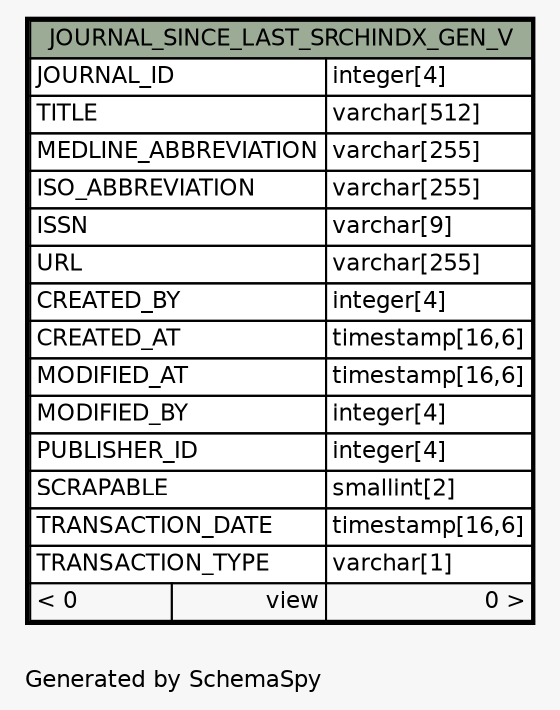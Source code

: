 // dot 2.38.0 on Windows 10 10.0
// SchemaSpy rev Unknown
digraph "oneDegreeRelationshipsDiagram" {
  graph [
    rankdir="RL"
    bgcolor="#f7f7f7"
    label="\nGenerated by SchemaSpy"
    labeljust="l"
    nodesep="0.18"
    ranksep="0.46"
    fontname="Helvetica"
    fontsize="11"
  ];
  node [
    fontname="Helvetica"
    fontsize="11"
    shape="plaintext"
  ];
  edge [
    arrowsize="0.8"
  ];
  "JOURNAL_SINCE_LAST_SRCHINDX_GEN_V" [
    label=<
    <TABLE BORDER="2" CELLBORDER="1" CELLSPACING="0" BGCOLOR="#ffffff">
      <TR><TD COLSPAN="3" BGCOLOR="#9bab96" ALIGN="CENTER">JOURNAL_SINCE_LAST_SRCHINDX_GEN_V</TD></TR>
      <TR><TD PORT="JOURNAL_ID" COLSPAN="2" ALIGN="LEFT">JOURNAL_ID</TD><TD PORT="JOURNAL_ID.type" ALIGN="LEFT">integer[4]</TD></TR>
      <TR><TD PORT="TITLE" COLSPAN="2" ALIGN="LEFT">TITLE</TD><TD PORT="TITLE.type" ALIGN="LEFT">varchar[512]</TD></TR>
      <TR><TD PORT="MEDLINE_ABBREVIATION" COLSPAN="2" ALIGN="LEFT">MEDLINE_ABBREVIATION</TD><TD PORT="MEDLINE_ABBREVIATION.type" ALIGN="LEFT">varchar[255]</TD></TR>
      <TR><TD PORT="ISO_ABBREVIATION" COLSPAN="2" ALIGN="LEFT">ISO_ABBREVIATION</TD><TD PORT="ISO_ABBREVIATION.type" ALIGN="LEFT">varchar[255]</TD></TR>
      <TR><TD PORT="ISSN" COLSPAN="2" ALIGN="LEFT">ISSN</TD><TD PORT="ISSN.type" ALIGN="LEFT">varchar[9]</TD></TR>
      <TR><TD PORT="URL" COLSPAN="2" ALIGN="LEFT">URL</TD><TD PORT="URL.type" ALIGN="LEFT">varchar[255]</TD></TR>
      <TR><TD PORT="CREATED_BY" COLSPAN="2" ALIGN="LEFT">CREATED_BY</TD><TD PORT="CREATED_BY.type" ALIGN="LEFT">integer[4]</TD></TR>
      <TR><TD PORT="CREATED_AT" COLSPAN="2" ALIGN="LEFT">CREATED_AT</TD><TD PORT="CREATED_AT.type" ALIGN="LEFT">timestamp[16,6]</TD></TR>
      <TR><TD PORT="MODIFIED_AT" COLSPAN="2" ALIGN="LEFT">MODIFIED_AT</TD><TD PORT="MODIFIED_AT.type" ALIGN="LEFT">timestamp[16,6]</TD></TR>
      <TR><TD PORT="MODIFIED_BY" COLSPAN="2" ALIGN="LEFT">MODIFIED_BY</TD><TD PORT="MODIFIED_BY.type" ALIGN="LEFT">integer[4]</TD></TR>
      <TR><TD PORT="PUBLISHER_ID" COLSPAN="2" ALIGN="LEFT">PUBLISHER_ID</TD><TD PORT="PUBLISHER_ID.type" ALIGN="LEFT">integer[4]</TD></TR>
      <TR><TD PORT="SCRAPABLE" COLSPAN="2" ALIGN="LEFT">SCRAPABLE</TD><TD PORT="SCRAPABLE.type" ALIGN="LEFT">smallint[2]</TD></TR>
      <TR><TD PORT="TRANSACTION_DATE" COLSPAN="2" ALIGN="LEFT">TRANSACTION_DATE</TD><TD PORT="TRANSACTION_DATE.type" ALIGN="LEFT">timestamp[16,6]</TD></TR>
      <TR><TD PORT="TRANSACTION_TYPE" COLSPAN="2" ALIGN="LEFT">TRANSACTION_TYPE</TD><TD PORT="TRANSACTION_TYPE.type" ALIGN="LEFT">varchar[1]</TD></TR>
      <TR><TD ALIGN="LEFT" BGCOLOR="#f7f7f7">&lt; 0</TD><TD ALIGN="RIGHT" BGCOLOR="#f7f7f7">view</TD><TD ALIGN="RIGHT" BGCOLOR="#f7f7f7">0 &gt;</TD></TR>
    </TABLE>>
    URL="JOURNAL_SINCE_LAST_SRCHINDX_GEN_V.html"
    tooltip="JOURNAL_SINCE_LAST_SRCHINDX_GEN_V"
  ];
}
